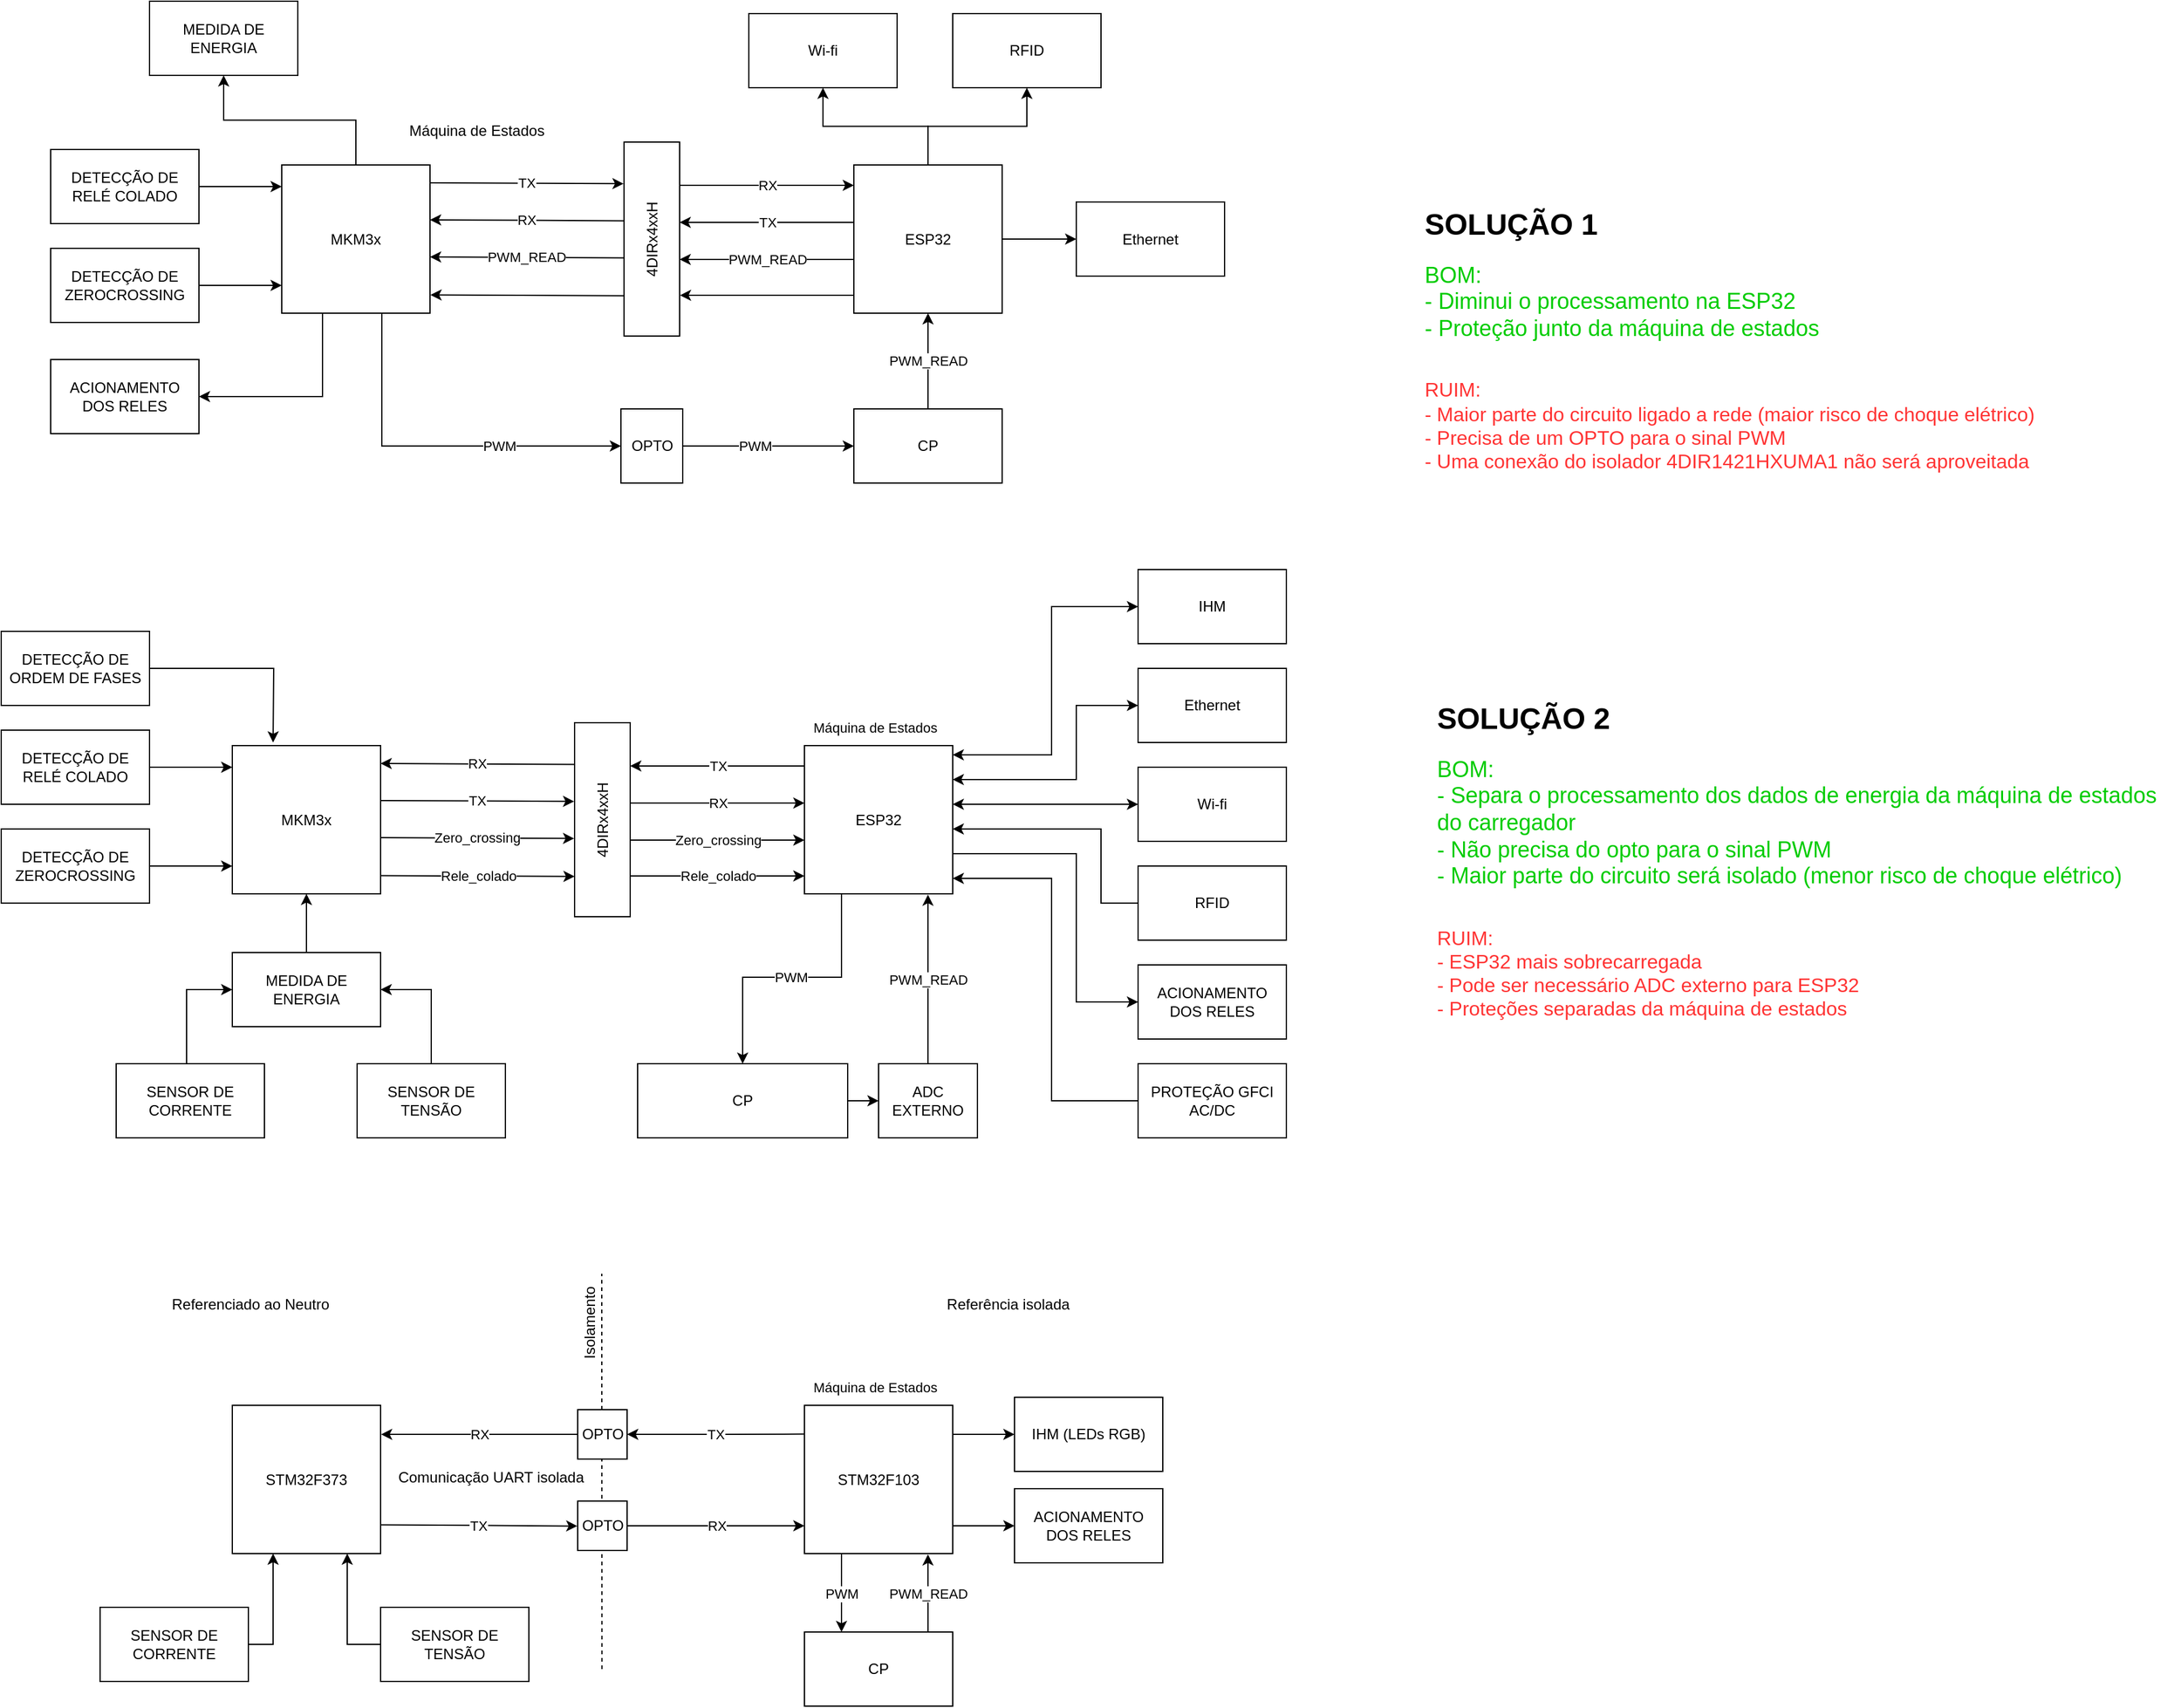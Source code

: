 <mxfile version="24.8.3">
  <diagram name="Página-1" id="tYM8kbquR9Sboo0CtD5Z">
    <mxGraphModel dx="3363" dy="1569" grid="1" gridSize="10" guides="1" tooltips="1" connect="1" arrows="1" fold="1" page="0" pageScale="1" pageWidth="827" pageHeight="1169" math="0" shadow="0">
      <root>
        <mxCell id="0" />
        <mxCell id="1" parent="0" />
        <mxCell id="tlA8jl-dxx9mtqlVM2M6-66" value="" style="endArrow=none;dashed=1;html=1;rounded=0;" edge="1" parent="1">
          <mxGeometry width="50" height="50" relative="1" as="geometry">
            <mxPoint x="346.16" y="1510" as="sourcePoint" />
            <mxPoint x="346" y="1190" as="targetPoint" />
          </mxGeometry>
        </mxCell>
        <mxCell id="5wawDYaMk-WUsct9DKJH-18" value="" style="endArrow=classic;html=1;rounded=0;entryX=0.131;entryY=0;entryDx=0;entryDy=0;entryPerimeter=0;exitX=1.003;exitY=0.977;exitDx=0;exitDy=0;exitPerimeter=0;" parent="1" edge="1">
          <mxGeometry width="50" height="50" relative="1" as="geometry">
            <mxPoint x="364" y="398.433" as="sourcePoint" />
            <mxPoint x="207.36" y="397.74" as="targetPoint" />
            <Array as="points">
              <mxPoint x="280" y="398" />
            </Array>
          </mxGeometry>
        </mxCell>
        <mxCell id="5wawDYaMk-WUsct9DKJH-60" style="edgeStyle=orthogonalEdgeStyle;rounded=0;orthogonalLoop=1;jettySize=auto;html=1;exitX=1;exitY=0.5;exitDx=0;exitDy=0;" parent="1" source="5wawDYaMk-WUsct9DKJH-47" target="5wawDYaMk-WUsct9DKJH-1" edge="1">
          <mxGeometry relative="1" as="geometry">
            <Array as="points">
              <mxPoint x="70" y="310" />
              <mxPoint x="70" y="310" />
            </Array>
          </mxGeometry>
        </mxCell>
        <mxCell id="5wawDYaMk-WUsct9DKJH-61" style="edgeStyle=orthogonalEdgeStyle;rounded=0;orthogonalLoop=1;jettySize=auto;html=1;exitX=1;exitY=0.5;exitDx=0;exitDy=0;" parent="1" source="5wawDYaMk-WUsct9DKJH-48" target="5wawDYaMk-WUsct9DKJH-1" edge="1">
          <mxGeometry relative="1" as="geometry">
            <Array as="points">
              <mxPoint x="60" y="390" />
              <mxPoint x="60" y="390" />
            </Array>
          </mxGeometry>
        </mxCell>
        <mxCell id="5wawDYaMk-WUsct9DKJH-91" style="edgeStyle=orthogonalEdgeStyle;rounded=0;orthogonalLoop=1;jettySize=auto;html=1;entryX=1;entryY=0.5;entryDx=0;entryDy=0;" parent="1" source="5wawDYaMk-WUsct9DKJH-1" target="5wawDYaMk-WUsct9DKJH-90" edge="1">
          <mxGeometry relative="1" as="geometry">
            <Array as="points">
              <mxPoint x="120" y="480" />
            </Array>
          </mxGeometry>
        </mxCell>
        <mxCell id="5wawDYaMk-WUsct9DKJH-116" style="edgeStyle=orthogonalEdgeStyle;rounded=0;orthogonalLoop=1;jettySize=auto;html=1;entryX=0.5;entryY=1;entryDx=0;entryDy=0;" parent="1" source="5wawDYaMk-WUsct9DKJH-1" target="5wawDYaMk-WUsct9DKJH-115" edge="1">
          <mxGeometry relative="1" as="geometry" />
        </mxCell>
        <mxCell id="5wawDYaMk-WUsct9DKJH-1" value="MKM3x" style="whiteSpace=wrap;html=1;aspect=fixed;" parent="1" vertex="1">
          <mxGeometry x="87" y="292.5" width="120" height="120" as="geometry" />
        </mxCell>
        <mxCell id="5wawDYaMk-WUsct9DKJH-3" value="4DIRx4xxH" style="rounded=0;whiteSpace=wrap;html=1;rotation=-90;" parent="1" vertex="1">
          <mxGeometry x="308" y="330" width="157" height="45" as="geometry" />
        </mxCell>
        <mxCell id="5wawDYaMk-WUsct9DKJH-101" style="edgeStyle=orthogonalEdgeStyle;rounded=0;orthogonalLoop=1;jettySize=auto;html=1;entryX=0.5;entryY=1;entryDx=0;entryDy=0;" parent="1" source="5wawDYaMk-WUsct9DKJH-5" target="5wawDYaMk-WUsct9DKJH-99" edge="1">
          <mxGeometry relative="1" as="geometry" />
        </mxCell>
        <mxCell id="5wawDYaMk-WUsct9DKJH-102" style="edgeStyle=orthogonalEdgeStyle;rounded=0;orthogonalLoop=1;jettySize=auto;html=1;" parent="1" source="5wawDYaMk-WUsct9DKJH-5" target="5wawDYaMk-WUsct9DKJH-96" edge="1">
          <mxGeometry relative="1" as="geometry" />
        </mxCell>
        <mxCell id="5wawDYaMk-WUsct9DKJH-103" style="edgeStyle=orthogonalEdgeStyle;rounded=0;orthogonalLoop=1;jettySize=auto;html=1;" parent="1" source="5wawDYaMk-WUsct9DKJH-5" target="5wawDYaMk-WUsct9DKJH-100" edge="1">
          <mxGeometry relative="1" as="geometry" />
        </mxCell>
        <mxCell id="5wawDYaMk-WUsct9DKJH-5" value="ESP32" style="whiteSpace=wrap;html=1;aspect=fixed;" parent="1" vertex="1">
          <mxGeometry x="550" y="292.5" width="120" height="120" as="geometry" />
        </mxCell>
        <mxCell id="5wawDYaMk-WUsct9DKJH-19" value="PWM_READ" style="endArrow=classic;html=1;rounded=0;entryX=0.131;entryY=0;entryDx=0;entryDy=0;entryPerimeter=0;exitX=1.003;exitY=0.977;exitDx=0;exitDy=0;exitPerimeter=0;" parent="1" edge="1">
          <mxGeometry width="50" height="50" relative="1" as="geometry">
            <mxPoint x="363.64" y="367.693" as="sourcePoint" />
            <mxPoint x="207.0" y="367.0" as="targetPoint" />
            <Array as="points" />
          </mxGeometry>
        </mxCell>
        <mxCell id="5wawDYaMk-WUsct9DKJH-20" value="TX" style="endArrow=classic;html=1;rounded=0;entryX=0.131;entryY=0;entryDx=0;entryDy=0;entryPerimeter=0;exitX=1.003;exitY=0.977;exitDx=0;exitDy=0;exitPerimeter=0;" parent="1" edge="1">
          <mxGeometry width="50" height="50" relative="1" as="geometry">
            <mxPoint x="207.0" y="307.0" as="sourcePoint" />
            <mxPoint x="363.64" y="307.693" as="targetPoint" />
            <Array as="points" />
          </mxGeometry>
        </mxCell>
        <mxCell id="5wawDYaMk-WUsct9DKJH-21" value="RX" style="endArrow=classic;html=1;rounded=0;entryX=0.131;entryY=0;entryDx=0;entryDy=0;entryPerimeter=0;exitX=1.003;exitY=0.977;exitDx=0;exitDy=0;exitPerimeter=0;" parent="1" edge="1">
          <mxGeometry width="50" height="50" relative="1" as="geometry">
            <mxPoint x="363.64" y="337.693" as="sourcePoint" />
            <mxPoint x="207.0" y="337.0" as="targetPoint" />
            <Array as="points">
              <mxPoint x="279.64" y="337.26" />
            </Array>
          </mxGeometry>
        </mxCell>
        <mxCell id="5wawDYaMk-WUsct9DKJH-27" value="" style="endArrow=classic;html=1;rounded=0;exitX=0.21;exitY=1.005;exitDx=0;exitDy=0;exitPerimeter=0;entryX=0.21;entryY=1.005;entryDx=0;entryDy=0;entryPerimeter=0;" parent="1" target="5wawDYaMk-WUsct9DKJH-3" edge="1">
          <mxGeometry width="50" height="50" relative="1" as="geometry">
            <mxPoint x="550" y="398" as="sourcePoint" />
            <mxPoint x="410" y="398" as="targetPoint" />
          </mxGeometry>
        </mxCell>
        <mxCell id="5wawDYaMk-WUsct9DKJH-28" value="PWM_READ" style="endArrow=classic;html=1;rounded=0;exitX=0.004;exitY=0.23;exitDx=0;exitDy=0;exitPerimeter=0;entryX=0.21;entryY=1.005;entryDx=0;entryDy=0;entryPerimeter=0;" parent="1" edge="1">
          <mxGeometry width="50" height="50" relative="1" as="geometry">
            <mxPoint x="550" y="369" as="sourcePoint" />
            <mxPoint x="409" y="369" as="targetPoint" />
          </mxGeometry>
        </mxCell>
        <mxCell id="5wawDYaMk-WUsct9DKJH-29" value="TX" style="endArrow=classic;html=1;rounded=0;exitX=0.004;exitY=0.23;exitDx=0;exitDy=0;exitPerimeter=0;entryX=0.21;entryY=1.005;entryDx=0;entryDy=0;entryPerimeter=0;" parent="1" edge="1">
          <mxGeometry width="50" height="50" relative="1" as="geometry">
            <mxPoint x="550" y="339" as="sourcePoint" />
            <mxPoint x="409" y="339" as="targetPoint" />
          </mxGeometry>
        </mxCell>
        <mxCell id="5wawDYaMk-WUsct9DKJH-30" value="RX" style="endArrow=classic;html=1;rounded=0;exitX=0.004;exitY=0.23;exitDx=0;exitDy=0;exitPerimeter=0;entryX=0.21;entryY=1.005;entryDx=0;entryDy=0;entryPerimeter=0;" parent="1" edge="1">
          <mxGeometry width="50" height="50" relative="1" as="geometry">
            <mxPoint x="409" y="309" as="sourcePoint" />
            <mxPoint x="550" y="309" as="targetPoint" />
          </mxGeometry>
        </mxCell>
        <mxCell id="5wawDYaMk-WUsct9DKJH-33" value="Máquina de Estados" style="text;html=1;align=center;verticalAlign=middle;whiteSpace=wrap;rounded=0;" parent="1" vertex="1">
          <mxGeometry x="180" y="250" width="130" height="30" as="geometry" />
        </mxCell>
        <mxCell id="5wawDYaMk-WUsct9DKJH-43" value="CP" style="rounded=0;whiteSpace=wrap;html=1;" parent="1" vertex="1">
          <mxGeometry x="550" y="490" width="120" height="60" as="geometry" />
        </mxCell>
        <mxCell id="5wawDYaMk-WUsct9DKJH-46" value="PWM_READ" style="endArrow=classic;html=1;rounded=0;exitX=0.5;exitY=0;exitDx=0;exitDy=0;entryX=0.5;entryY=1;entryDx=0;entryDy=0;" parent="1" source="5wawDYaMk-WUsct9DKJH-43" target="5wawDYaMk-WUsct9DKJH-5" edge="1">
          <mxGeometry width="50" height="50" relative="1" as="geometry">
            <mxPoint x="630" y="540" as="sourcePoint" />
            <mxPoint x="640" y="413" as="targetPoint" />
            <Array as="points">
              <mxPoint x="610" y="460" />
            </Array>
          </mxGeometry>
        </mxCell>
        <mxCell id="5wawDYaMk-WUsct9DKJH-47" value="DETECÇÃO DE RELÉ COLADO" style="rounded=0;whiteSpace=wrap;html=1;" parent="1" vertex="1">
          <mxGeometry x="-100" y="280" width="120" height="60" as="geometry" />
        </mxCell>
        <mxCell id="5wawDYaMk-WUsct9DKJH-48" value="DETECÇÃO DE ZEROCROSSING" style="rounded=0;whiteSpace=wrap;html=1;" parent="1" vertex="1">
          <mxGeometry x="-100" y="360" width="120" height="60" as="geometry" />
        </mxCell>
        <mxCell id="5wawDYaMk-WUsct9DKJH-53" value="" style="endArrow=classic;html=1;rounded=0;entryX=0;entryY=0.5;entryDx=0;entryDy=0;" parent="1" target="5wawDYaMk-WUsct9DKJH-54" edge="1">
          <mxGeometry width="50" height="50" relative="1" as="geometry">
            <mxPoint x="168" y="412.5" as="sourcePoint" />
            <mxPoint x="308" y="482.5" as="targetPoint" />
            <Array as="points">
              <mxPoint x="168" y="520" />
            </Array>
          </mxGeometry>
        </mxCell>
        <mxCell id="5wawDYaMk-WUsct9DKJH-55" value="PWM" style="edgeLabel;html=1;align=center;verticalAlign=middle;resizable=0;points=[];" parent="5wawDYaMk-WUsct9DKJH-53" vertex="1" connectable="0">
          <mxGeometry x="0.471" relative="1" as="geometry">
            <mxPoint x="-19" as="offset" />
          </mxGeometry>
        </mxCell>
        <mxCell id="5wawDYaMk-WUsct9DKJH-54" value="OPTO" style="rounded=0;whiteSpace=wrap;html=1;" parent="1" vertex="1">
          <mxGeometry x="361.5" y="490" width="50" height="60" as="geometry" />
        </mxCell>
        <mxCell id="5wawDYaMk-WUsct9DKJH-56" value="" style="endArrow=classic;html=1;rounded=0;exitX=1;exitY=0.5;exitDx=0;exitDy=0;entryX=0;entryY=0.5;entryDx=0;entryDy=0;" parent="1" source="5wawDYaMk-WUsct9DKJH-54" target="5wawDYaMk-WUsct9DKJH-43" edge="1">
          <mxGeometry width="50" height="50" relative="1" as="geometry">
            <mxPoint x="460" y="390" as="sourcePoint" />
            <mxPoint x="520" y="490" as="targetPoint" />
            <Array as="points" />
          </mxGeometry>
        </mxCell>
        <mxCell id="5wawDYaMk-WUsct9DKJH-57" value="PWM" style="edgeLabel;html=1;align=center;verticalAlign=middle;resizable=0;points=[];" parent="5wawDYaMk-WUsct9DKJH-56" vertex="1" connectable="0">
          <mxGeometry x="-0.344" y="1" relative="1" as="geometry">
            <mxPoint x="13" y="1" as="offset" />
          </mxGeometry>
        </mxCell>
        <mxCell id="5wawDYaMk-WUsct9DKJH-63" value="Rele_colado" style="endArrow=classic;html=1;rounded=0;entryX=0.131;entryY=0;entryDx=0;entryDy=0;entryPerimeter=0;exitX=1.003;exitY=0.977;exitDx=0;exitDy=0;exitPerimeter=0;" parent="1" edge="1">
          <mxGeometry width="50" height="50" relative="1" as="geometry">
            <mxPoint x="167.36" y="867.74" as="sourcePoint" />
            <mxPoint x="324" y="868.433" as="targetPoint" />
            <Array as="points" />
          </mxGeometry>
        </mxCell>
        <mxCell id="5wawDYaMk-WUsct9DKJH-64" style="edgeStyle=orthogonalEdgeStyle;rounded=0;orthogonalLoop=1;jettySize=auto;html=1;exitX=1;exitY=0.5;exitDx=0;exitDy=0;" parent="1" source="5wawDYaMk-WUsct9DKJH-79" target="5wawDYaMk-WUsct9DKJH-66" edge="1">
          <mxGeometry relative="1" as="geometry">
            <Array as="points">
              <mxPoint x="30" y="780" />
              <mxPoint x="30" y="780" />
            </Array>
          </mxGeometry>
        </mxCell>
        <mxCell id="5wawDYaMk-WUsct9DKJH-65" style="edgeStyle=orthogonalEdgeStyle;rounded=0;orthogonalLoop=1;jettySize=auto;html=1;exitX=1;exitY=0.5;exitDx=0;exitDy=0;" parent="1" source="5wawDYaMk-WUsct9DKJH-80" target="5wawDYaMk-WUsct9DKJH-66" edge="1">
          <mxGeometry relative="1" as="geometry">
            <Array as="points">
              <mxPoint x="20" y="860" />
              <mxPoint x="20" y="860" />
            </Array>
          </mxGeometry>
        </mxCell>
        <mxCell id="5wawDYaMk-WUsct9DKJH-118" style="edgeStyle=orthogonalEdgeStyle;rounded=0;orthogonalLoop=1;jettySize=auto;html=1;exitX=0.5;exitY=0;exitDx=0;exitDy=0;" parent="1" source="5wawDYaMk-WUsct9DKJH-117" target="5wawDYaMk-WUsct9DKJH-66" edge="1">
          <mxGeometry relative="1" as="geometry" />
        </mxCell>
        <mxCell id="5wawDYaMk-WUsct9DKJH-66" value="MKM3x" style="whiteSpace=wrap;html=1;aspect=fixed;" parent="1" vertex="1">
          <mxGeometry x="47" y="762.5" width="120" height="120" as="geometry" />
        </mxCell>
        <mxCell id="5wawDYaMk-WUsct9DKJH-67" value="4DIRx4xxH" style="rounded=0;whiteSpace=wrap;html=1;rotation=-90;" parent="1" vertex="1">
          <mxGeometry x="268" y="800" width="157" height="45" as="geometry" />
        </mxCell>
        <mxCell id="5wawDYaMk-WUsct9DKJH-93" style="edgeStyle=orthogonalEdgeStyle;rounded=0;orthogonalLoop=1;jettySize=auto;html=1;entryX=0;entryY=0.5;entryDx=0;entryDy=0;" parent="1" source="5wawDYaMk-WUsct9DKJH-68" target="5wawDYaMk-WUsct9DKJH-92" edge="1">
          <mxGeometry relative="1" as="geometry">
            <Array as="points">
              <mxPoint x="730" y="850" />
              <mxPoint x="730" y="970" />
            </Array>
          </mxGeometry>
        </mxCell>
        <mxCell id="5wawDYaMk-WUsct9DKJH-95" style="edgeStyle=orthogonalEdgeStyle;rounded=0;orthogonalLoop=1;jettySize=auto;html=1;exitX=0;exitY=0.5;exitDx=0;exitDy=0;" parent="1" source="5wawDYaMk-WUsct9DKJH-94" target="5wawDYaMk-WUsct9DKJH-68" edge="1">
          <mxGeometry relative="1" as="geometry">
            <Array as="points">
              <mxPoint x="750" y="890" />
              <mxPoint x="750" y="830" />
            </Array>
          </mxGeometry>
        </mxCell>
        <mxCell id="5wawDYaMk-WUsct9DKJH-107" style="edgeStyle=orthogonalEdgeStyle;rounded=0;orthogonalLoop=1;jettySize=auto;html=1;startArrow=classic;startFill=1;" parent="1" source="5wawDYaMk-WUsct9DKJH-68" target="5wawDYaMk-WUsct9DKJH-106" edge="1">
          <mxGeometry relative="1" as="geometry">
            <Array as="points">
              <mxPoint x="770" y="810" />
              <mxPoint x="770" y="810" />
            </Array>
          </mxGeometry>
        </mxCell>
        <mxCell id="5wawDYaMk-WUsct9DKJH-114" style="edgeStyle=orthogonalEdgeStyle;rounded=0;orthogonalLoop=1;jettySize=auto;html=1;entryX=0;entryY=0.5;entryDx=0;entryDy=0;startArrow=classic;startFill=1;" parent="1" source="5wawDYaMk-WUsct9DKJH-68" target="5wawDYaMk-WUsct9DKJH-113" edge="1">
          <mxGeometry relative="1" as="geometry">
            <Array as="points">
              <mxPoint x="730" y="790" />
              <mxPoint x="730" y="730" />
            </Array>
          </mxGeometry>
        </mxCell>
        <mxCell id="tlA8jl-dxx9mtqlVM2M6-10" style="edgeStyle=orthogonalEdgeStyle;rounded=0;orthogonalLoop=1;jettySize=auto;html=1;entryX=0;entryY=0.5;entryDx=0;entryDy=0;startArrow=classic;startFill=1;" edge="1" parent="1" source="5wawDYaMk-WUsct9DKJH-68" target="tlA8jl-dxx9mtqlVM2M6-9">
          <mxGeometry relative="1" as="geometry">
            <Array as="points">
              <mxPoint x="710" y="770" />
              <mxPoint x="710" y="650" />
            </Array>
          </mxGeometry>
        </mxCell>
        <mxCell id="tlA8jl-dxx9mtqlVM2M6-14" style="edgeStyle=orthogonalEdgeStyle;rounded=0;orthogonalLoop=1;jettySize=auto;html=1;exitX=0;exitY=0.5;exitDx=0;exitDy=0;" edge="1" parent="1" source="tlA8jl-dxx9mtqlVM2M6-13" target="5wawDYaMk-WUsct9DKJH-68">
          <mxGeometry relative="1" as="geometry">
            <Array as="points">
              <mxPoint x="710" y="1050" />
              <mxPoint x="710" y="870" />
            </Array>
          </mxGeometry>
        </mxCell>
        <mxCell id="tlA8jl-dxx9mtqlVM2M6-16" value="PWM" style="edgeStyle=orthogonalEdgeStyle;rounded=0;orthogonalLoop=1;jettySize=auto;html=1;entryX=0.5;entryY=0;entryDx=0;entryDy=0;" edge="1" parent="1" source="5wawDYaMk-WUsct9DKJH-68" target="5wawDYaMk-WUsct9DKJH-77">
          <mxGeometry relative="1" as="geometry">
            <Array as="points">
              <mxPoint x="540" y="950" />
              <mxPoint x="460" y="950" />
            </Array>
          </mxGeometry>
        </mxCell>
        <mxCell id="5wawDYaMk-WUsct9DKJH-68" value="ESP32" style="whiteSpace=wrap;html=1;aspect=fixed;" parent="1" vertex="1">
          <mxGeometry x="510" y="762.5" width="120" height="120" as="geometry" />
        </mxCell>
        <mxCell id="5wawDYaMk-WUsct9DKJH-69" value="Zero_crossing" style="endArrow=classic;html=1;rounded=0;entryX=0.131;entryY=0;entryDx=0;entryDy=0;entryPerimeter=0;exitX=1.003;exitY=0.977;exitDx=0;exitDy=0;exitPerimeter=0;" parent="1" edge="1">
          <mxGeometry width="50" height="50" relative="1" as="geometry">
            <mxPoint x="167.0" y="837" as="sourcePoint" />
            <mxPoint x="323.64" y="837.693" as="targetPoint" />
            <Array as="points" />
          </mxGeometry>
        </mxCell>
        <mxCell id="5wawDYaMk-WUsct9DKJH-70" value="RX" style="endArrow=classic;html=1;rounded=0;entryX=0.131;entryY=0;entryDx=0;entryDy=0;entryPerimeter=0;exitX=1.003;exitY=0.977;exitDx=0;exitDy=0;exitPerimeter=0;" parent="1" edge="1">
          <mxGeometry width="50" height="50" relative="1" as="geometry">
            <mxPoint x="323.64" y="777.693" as="sourcePoint" />
            <mxPoint x="167.0" y="777.0" as="targetPoint" />
            <Array as="points" />
          </mxGeometry>
        </mxCell>
        <mxCell id="5wawDYaMk-WUsct9DKJH-71" value="TX" style="endArrow=classic;html=1;rounded=0;entryX=0.131;entryY=0;entryDx=0;entryDy=0;entryPerimeter=0;exitX=1.003;exitY=0.977;exitDx=0;exitDy=0;exitPerimeter=0;" parent="1" edge="1">
          <mxGeometry width="50" height="50" relative="1" as="geometry">
            <mxPoint x="167.0" y="807.0" as="sourcePoint" />
            <mxPoint x="323.64" y="807.693" as="targetPoint" />
            <Array as="points">
              <mxPoint x="239.64" y="807.26" />
            </Array>
          </mxGeometry>
        </mxCell>
        <mxCell id="5wawDYaMk-WUsct9DKJH-72" value="Rele_colado" style="endArrow=classic;html=1;rounded=0;exitX=0.21;exitY=1.005;exitDx=0;exitDy=0;exitPerimeter=0;entryX=0.21;entryY=1.005;entryDx=0;entryDy=0;entryPerimeter=0;" parent="1" source="5wawDYaMk-WUsct9DKJH-67" edge="1">
          <mxGeometry width="50" height="50" relative="1" as="geometry">
            <mxPoint x="370" y="868" as="sourcePoint" />
            <mxPoint x="510" y="868" as="targetPoint" />
          </mxGeometry>
        </mxCell>
        <mxCell id="5wawDYaMk-WUsct9DKJH-73" value="Zero_crossing" style="endArrow=classic;html=1;rounded=0;exitX=0.004;exitY=0.23;exitDx=0;exitDy=0;exitPerimeter=0;entryX=0.21;entryY=1.005;entryDx=0;entryDy=0;entryPerimeter=0;" parent="1" edge="1">
          <mxGeometry width="50" height="50" relative="1" as="geometry">
            <mxPoint x="369" y="839" as="sourcePoint" />
            <mxPoint x="510" y="839" as="targetPoint" />
          </mxGeometry>
        </mxCell>
        <mxCell id="5wawDYaMk-WUsct9DKJH-74" value="RX" style="endArrow=classic;html=1;rounded=0;exitX=0.004;exitY=0.23;exitDx=0;exitDy=0;exitPerimeter=0;entryX=0.21;entryY=1.005;entryDx=0;entryDy=0;entryPerimeter=0;" parent="1" edge="1">
          <mxGeometry width="50" height="50" relative="1" as="geometry">
            <mxPoint x="369" y="809" as="sourcePoint" />
            <mxPoint x="510" y="809" as="targetPoint" />
          </mxGeometry>
        </mxCell>
        <mxCell id="5wawDYaMk-WUsct9DKJH-75" value="TX" style="endArrow=classic;html=1;rounded=0;exitX=0.004;exitY=0.23;exitDx=0;exitDy=0;exitPerimeter=0;entryX=0.21;entryY=1.005;entryDx=0;entryDy=0;entryPerimeter=0;" parent="1" edge="1">
          <mxGeometry width="50" height="50" relative="1" as="geometry">
            <mxPoint x="510" y="779" as="sourcePoint" />
            <mxPoint x="369" y="779" as="targetPoint" />
          </mxGeometry>
        </mxCell>
        <mxCell id="5wawDYaMk-WUsct9DKJH-76" value="&lt;font style=&quot;font-size: 11px;&quot;&gt;Máquina de Estados&lt;/font&gt;" style="text;html=1;align=center;verticalAlign=middle;whiteSpace=wrap;rounded=0;" parent="1" vertex="1">
          <mxGeometry x="505" y="732.5" width="125" height="30" as="geometry" />
        </mxCell>
        <mxCell id="5wawDYaMk-WUsct9DKJH-77" value="CP" style="rounded=0;whiteSpace=wrap;html=1;" parent="1" vertex="1">
          <mxGeometry x="375" y="1020" width="170" height="60" as="geometry" />
        </mxCell>
        <mxCell id="5wawDYaMk-WUsct9DKJH-79" value="DETECÇÃO DE RELÉ COLADO" style="rounded=0;whiteSpace=wrap;html=1;" parent="1" vertex="1">
          <mxGeometry x="-140" y="750" width="120" height="60" as="geometry" />
        </mxCell>
        <mxCell id="5wawDYaMk-WUsct9DKJH-80" value="DETECÇÃO DE ZEROCROSSING" style="rounded=0;whiteSpace=wrap;html=1;" parent="1" vertex="1">
          <mxGeometry x="-140" y="830" width="120" height="60" as="geometry" />
        </mxCell>
        <mxCell id="5wawDYaMk-WUsct9DKJH-90" value="ACIONAMENTO DOS RELES" style="rounded=0;whiteSpace=wrap;html=1;" parent="1" vertex="1">
          <mxGeometry x="-100" y="450" width="120" height="60" as="geometry" />
        </mxCell>
        <mxCell id="5wawDYaMk-WUsct9DKJH-92" value="ACIONAMENTO DOS RELES" style="rounded=0;whiteSpace=wrap;html=1;" parent="1" vertex="1">
          <mxGeometry x="780" y="940" width="120" height="60" as="geometry" />
        </mxCell>
        <mxCell id="5wawDYaMk-WUsct9DKJH-94" value="RFID" style="rounded=0;whiteSpace=wrap;html=1;" parent="1" vertex="1">
          <mxGeometry x="780" y="860" width="120" height="60" as="geometry" />
        </mxCell>
        <mxCell id="5wawDYaMk-WUsct9DKJH-96" value="RFID" style="rounded=0;whiteSpace=wrap;html=1;" parent="1" vertex="1">
          <mxGeometry x="630" y="170" width="120" height="60" as="geometry" />
        </mxCell>
        <mxCell id="5wawDYaMk-WUsct9DKJH-99" value="Wi-fi" style="rounded=0;whiteSpace=wrap;html=1;" parent="1" vertex="1">
          <mxGeometry x="465" y="170" width="120" height="60" as="geometry" />
        </mxCell>
        <mxCell id="5wawDYaMk-WUsct9DKJH-100" value="Ethernet" style="rounded=0;whiteSpace=wrap;html=1;" parent="1" vertex="1">
          <mxGeometry x="730" y="322.5" width="120" height="60" as="geometry" />
        </mxCell>
        <mxCell id="5wawDYaMk-WUsct9DKJH-106" value="Wi-fi" style="rounded=0;whiteSpace=wrap;html=1;" parent="1" vertex="1">
          <mxGeometry x="780" y="780" width="120" height="60" as="geometry" />
        </mxCell>
        <mxCell id="5wawDYaMk-WUsct9DKJH-111" value="&lt;h1 style=&quot;margin-top: 0px;&quot;&gt;SOLUÇÃO 1&lt;/h1&gt;&lt;div&gt;&lt;font color=&quot;#00cc00&quot; style=&quot;font-size: 18px;&quot;&gt;BOM:&lt;/font&gt;&lt;/div&gt;&lt;div&gt;&lt;font color=&quot;#00cc00&quot; style=&quot;font-size: 18px;&quot;&gt;- Diminui o processamento na ESP32&lt;/font&gt;&lt;/div&gt;&lt;div&gt;&lt;font color=&quot;#00cc00&quot; style=&quot;font-size: 18px;&quot;&gt;- Proteção junto da máquina de estados&lt;/font&gt;&lt;/div&gt;&lt;div&gt;&lt;br&gt;&lt;/div&gt;&lt;div&gt;&lt;br&gt;&lt;/div&gt;&lt;div&gt;&lt;font color=&quot;#ff3333&quot; size=&quot;3&quot;&gt;RUIM:&lt;/font&gt;&lt;/div&gt;&lt;div&gt;&lt;font color=&quot;#ff3333&quot; size=&quot;3&quot;&gt;- Maior parte do circuito ligado a rede (maior risco de choque elétrico)&lt;/font&gt;&lt;/div&gt;&lt;div&gt;&lt;font color=&quot;#ff3333&quot; size=&quot;3&quot;&gt;- Precisa de um OPTO para o sinal PWM&lt;/font&gt;&lt;/div&gt;&lt;div&gt;&lt;font color=&quot;#ff3333&quot; size=&quot;3&quot;&gt;- Uma conexão do isolador&amp;nbsp;&lt;/font&gt;&lt;span style=&quot;background-color: initial;&quot;&gt;&lt;font size=&quot;3&quot; color=&quot;#ff3333&quot;&gt;4DIR1421HXUMA1 não será aproveitada&lt;/font&gt;&lt;/span&gt;&lt;/div&gt;&lt;p&gt;&lt;br&gt;&lt;/p&gt;" style="text;html=1;whiteSpace=wrap;overflow=hidden;rounded=0;" parent="1" vertex="1">
          <mxGeometry x="1010" y="320" width="603" height="310" as="geometry" />
        </mxCell>
        <mxCell id="5wawDYaMk-WUsct9DKJH-112" value="&lt;h1 style=&quot;margin-top: 0px;&quot;&gt;SOLUÇÃO 2&lt;/h1&gt;&lt;div&gt;&lt;font color=&quot;#00cc00&quot; style=&quot;font-size: 18px;&quot;&gt;BOM:&lt;/font&gt;&lt;/div&gt;&lt;div&gt;&lt;span style=&quot;font-size: 18px;&quot;&gt;&lt;font color=&quot;#00cc00&quot;&gt;- Separa o processamento dos dados de energia da máquina de estados do carregador&lt;/font&gt;&lt;/span&gt;&lt;/div&gt;&lt;div&gt;&lt;span style=&quot;font-size: 18px;&quot;&gt;&lt;font color=&quot;#00cc00&quot;&gt;- Não precisa do opto para o sinal PWM&lt;/font&gt;&lt;/span&gt;&lt;/div&gt;&lt;div&gt;&lt;span style=&quot;font-size: 18px;&quot;&gt;&lt;font color=&quot;#00cc00&quot;&gt;- Maior parte do circuito será isolado (menor risco de choque elétrico)&lt;/font&gt;&lt;/span&gt;&lt;/div&gt;&lt;div&gt;&lt;br&gt;&lt;/div&gt;&lt;div&gt;&lt;br&gt;&lt;/div&gt;&lt;div&gt;&lt;font color=&quot;#ff3333&quot; size=&quot;3&quot;&gt;RUIM:&lt;/font&gt;&lt;/div&gt;&lt;div&gt;&lt;font color=&quot;#ff3333&quot; size=&quot;3&quot;&gt;- ESP32 mais sobrecarregada&lt;/font&gt;&lt;/div&gt;&lt;div&gt;&lt;font color=&quot;#ff3333&quot; size=&quot;3&quot;&gt;- Pode ser necessário ADC externo para ESP32&lt;/font&gt;&lt;/div&gt;&lt;div&gt;&lt;font color=&quot;#ff3333&quot; size=&quot;3&quot;&gt;- Proteções separadas da máquina de estados&lt;/font&gt;&lt;/div&gt;&lt;p&gt;&lt;br&gt;&lt;/p&gt;" style="text;html=1;whiteSpace=wrap;overflow=hidden;rounded=0;" parent="1" vertex="1">
          <mxGeometry x="1020" y="720" width="603" height="310" as="geometry" />
        </mxCell>
        <mxCell id="5wawDYaMk-WUsct9DKJH-113" value="Ethernet" style="rounded=0;whiteSpace=wrap;html=1;" parent="1" vertex="1">
          <mxGeometry x="780" y="700" width="120" height="60" as="geometry" />
        </mxCell>
        <mxCell id="5wawDYaMk-WUsct9DKJH-115" value="MEDIDA DE ENERGIA" style="rounded=0;whiteSpace=wrap;html=1;" parent="1" vertex="1">
          <mxGeometry x="-20" y="160" width="120" height="60" as="geometry" />
        </mxCell>
        <mxCell id="tlA8jl-dxx9mtqlVM2M6-3" style="edgeStyle=orthogonalEdgeStyle;rounded=0;orthogonalLoop=1;jettySize=auto;html=1;" edge="1" parent="1" source="tlA8jl-dxx9mtqlVM2M6-2" target="5wawDYaMk-WUsct9DKJH-117">
          <mxGeometry relative="1" as="geometry">
            <Array as="points">
              <mxPoint x="10" y="960" />
            </Array>
          </mxGeometry>
        </mxCell>
        <mxCell id="tlA8jl-dxx9mtqlVM2M6-4" style="edgeStyle=orthogonalEdgeStyle;rounded=0;orthogonalLoop=1;jettySize=auto;html=1;exitX=0.5;exitY=0;exitDx=0;exitDy=0;" edge="1" parent="1" source="tlA8jl-dxx9mtqlVM2M6-1" target="5wawDYaMk-WUsct9DKJH-117">
          <mxGeometry relative="1" as="geometry">
            <Array as="points">
              <mxPoint x="208" y="960" />
            </Array>
          </mxGeometry>
        </mxCell>
        <mxCell id="5wawDYaMk-WUsct9DKJH-117" value="MEDIDA DE ENERGIA" style="rounded=0;whiteSpace=wrap;html=1;" parent="1" vertex="1">
          <mxGeometry x="47" y="930" width="120" height="60" as="geometry" />
        </mxCell>
        <mxCell id="tlA8jl-dxx9mtqlVM2M6-1" value="SENSOR DE TENSÃO" style="rounded=0;whiteSpace=wrap;html=1;" vertex="1" parent="1">
          <mxGeometry x="148" y="1020" width="120" height="60" as="geometry" />
        </mxCell>
        <mxCell id="tlA8jl-dxx9mtqlVM2M6-2" value="SENSOR DE CORRENTE" style="rounded=0;whiteSpace=wrap;html=1;" vertex="1" parent="1">
          <mxGeometry x="-47" y="1020" width="120" height="60" as="geometry" />
        </mxCell>
        <mxCell id="tlA8jl-dxx9mtqlVM2M6-5" value="ADC EXTERNO" style="rounded=0;whiteSpace=wrap;html=1;" vertex="1" parent="1">
          <mxGeometry x="570" y="1020" width="80" height="60" as="geometry" />
        </mxCell>
        <mxCell id="tlA8jl-dxx9mtqlVM2M6-9" value="IHM" style="rounded=0;whiteSpace=wrap;html=1;" vertex="1" parent="1">
          <mxGeometry x="780" y="620" width="120" height="60" as="geometry" />
        </mxCell>
        <mxCell id="tlA8jl-dxx9mtqlVM2M6-12" style="edgeStyle=orthogonalEdgeStyle;rounded=0;orthogonalLoop=1;jettySize=auto;html=1;" edge="1" parent="1" source="tlA8jl-dxx9mtqlVM2M6-11">
          <mxGeometry relative="1" as="geometry">
            <mxPoint x="80" y="760" as="targetPoint" />
          </mxGeometry>
        </mxCell>
        <mxCell id="tlA8jl-dxx9mtqlVM2M6-11" value="DETECÇÃO DE ORDEM DE FASES" style="rounded=0;whiteSpace=wrap;html=1;" vertex="1" parent="1">
          <mxGeometry x="-140" y="670" width="120" height="60" as="geometry" />
        </mxCell>
        <mxCell id="tlA8jl-dxx9mtqlVM2M6-13" value="PROTEÇÃO GFCI AC/DC" style="rounded=0;whiteSpace=wrap;html=1;" vertex="1" parent="1">
          <mxGeometry x="780" y="1020" width="120" height="60" as="geometry" />
        </mxCell>
        <mxCell id="tlA8jl-dxx9mtqlVM2M6-17" style="edgeStyle=orthogonalEdgeStyle;rounded=0;orthogonalLoop=1;jettySize=auto;html=1;entryX=0;entryY=0.5;entryDx=0;entryDy=0;" edge="1" parent="1" source="5wawDYaMk-WUsct9DKJH-77" target="tlA8jl-dxx9mtqlVM2M6-5">
          <mxGeometry relative="1" as="geometry" />
        </mxCell>
        <mxCell id="tlA8jl-dxx9mtqlVM2M6-18" value="PWM_READ" style="edgeStyle=orthogonalEdgeStyle;rounded=0;orthogonalLoop=1;jettySize=auto;html=1;entryX=0.833;entryY=1.005;entryDx=0;entryDy=0;entryPerimeter=0;" edge="1" parent="1" source="tlA8jl-dxx9mtqlVM2M6-5" target="5wawDYaMk-WUsct9DKJH-68">
          <mxGeometry x="-0.005" relative="1" as="geometry">
            <mxPoint x="607" y="890" as="targetPoint" />
            <Array as="points" />
            <mxPoint as="offset" />
          </mxGeometry>
        </mxCell>
        <mxCell id="tlA8jl-dxx9mtqlVM2M6-23" value="STM32F373" style="whiteSpace=wrap;html=1;aspect=fixed;" vertex="1" parent="1">
          <mxGeometry x="47" y="1296.5" width="120" height="120" as="geometry" />
        </mxCell>
        <mxCell id="tlA8jl-dxx9mtqlVM2M6-31" value="PWM" style="edgeStyle=orthogonalEdgeStyle;rounded=0;orthogonalLoop=1;jettySize=auto;html=1;entryX=0.25;entryY=0;entryDx=0;entryDy=0;" edge="1" parent="1" source="tlA8jl-dxx9mtqlVM2M6-32" target="tlA8jl-dxx9mtqlVM2M6-41">
          <mxGeometry relative="1" as="geometry">
            <Array as="points">
              <mxPoint x="540" y="1450" />
              <mxPoint x="540" y="1450" />
            </Array>
          </mxGeometry>
        </mxCell>
        <mxCell id="tlA8jl-dxx9mtqlVM2M6-64" style="edgeStyle=orthogonalEdgeStyle;rounded=0;orthogonalLoop=1;jettySize=auto;html=1;" edge="1" parent="1" source="tlA8jl-dxx9mtqlVM2M6-32" target="tlA8jl-dxx9mtqlVM2M6-54">
          <mxGeometry relative="1" as="geometry">
            <Array as="points">
              <mxPoint x="670" y="1320" />
              <mxPoint x="670" y="1320" />
            </Array>
          </mxGeometry>
        </mxCell>
        <mxCell id="tlA8jl-dxx9mtqlVM2M6-65" style="edgeStyle=orthogonalEdgeStyle;rounded=0;orthogonalLoop=1;jettySize=auto;html=1;entryX=0;entryY=0.5;entryDx=0;entryDy=0;" edge="1" parent="1" source="tlA8jl-dxx9mtqlVM2M6-32" target="tlA8jl-dxx9mtqlVM2M6-44">
          <mxGeometry relative="1" as="geometry">
            <Array as="points">
              <mxPoint x="640" y="1394" />
              <mxPoint x="640" y="1394" />
            </Array>
          </mxGeometry>
        </mxCell>
        <mxCell id="tlA8jl-dxx9mtqlVM2M6-32" value="STM32F103" style="whiteSpace=wrap;html=1;aspect=fixed;" vertex="1" parent="1">
          <mxGeometry x="510" y="1296.5" width="120" height="120" as="geometry" />
        </mxCell>
        <mxCell id="tlA8jl-dxx9mtqlVM2M6-34" value="RX" style="endArrow=classic;html=1;rounded=0;entryX=1.003;entryY=0.196;entryDx=0;entryDy=0;entryPerimeter=0;exitX=0;exitY=0.5;exitDx=0;exitDy=0;" edge="1" parent="1" source="tlA8jl-dxx9mtqlVM2M6-61" target="tlA8jl-dxx9mtqlVM2M6-23">
          <mxGeometry width="50" height="50" relative="1" as="geometry">
            <mxPoint x="323.64" y="1311.693" as="sourcePoint" />
            <mxPoint x="167.0" y="1311" as="targetPoint" />
            <Array as="points">
              <mxPoint x="250" y="1320" />
            </Array>
          </mxGeometry>
        </mxCell>
        <mxCell id="tlA8jl-dxx9mtqlVM2M6-35" value="TX" style="endArrow=classic;html=1;rounded=0;entryX=-0.007;entryY=0.506;entryDx=0;entryDy=0;entryPerimeter=0;exitX=1.003;exitY=0.977;exitDx=0;exitDy=0;exitPerimeter=0;" edge="1" parent="1" target="tlA8jl-dxx9mtqlVM2M6-63">
          <mxGeometry width="50" height="50" relative="1" as="geometry">
            <mxPoint x="167.0" y="1393.31" as="sourcePoint" />
            <mxPoint x="323.64" y="1394.003" as="targetPoint" />
            <Array as="points">
              <mxPoint x="239.64" y="1393.57" />
            </Array>
          </mxGeometry>
        </mxCell>
        <mxCell id="tlA8jl-dxx9mtqlVM2M6-38" value="RX" style="endArrow=classic;html=1;rounded=0;exitX=1;exitY=0.5;exitDx=0;exitDy=0;entryX=0.21;entryY=1.005;entryDx=0;entryDy=0;entryPerimeter=0;" edge="1" parent="1" source="tlA8jl-dxx9mtqlVM2M6-63">
          <mxGeometry width="50" height="50" relative="1" as="geometry">
            <mxPoint x="369" y="1394" as="sourcePoint" />
            <mxPoint x="510" y="1394" as="targetPoint" />
          </mxGeometry>
        </mxCell>
        <mxCell id="tlA8jl-dxx9mtqlVM2M6-39" value="TX" style="endArrow=classic;html=1;rounded=0;exitX=0.003;exitY=0.194;exitDx=0;exitDy=0;exitPerimeter=0;entryX=1;entryY=0.5;entryDx=0;entryDy=0;" edge="1" parent="1" source="tlA8jl-dxx9mtqlVM2M6-32" target="tlA8jl-dxx9mtqlVM2M6-61">
          <mxGeometry width="50" height="50" relative="1" as="geometry">
            <mxPoint x="510" y="1313" as="sourcePoint" />
            <mxPoint x="370" y="1320" as="targetPoint" />
            <Array as="points">
              <mxPoint x="440" y="1320" />
            </Array>
          </mxGeometry>
        </mxCell>
        <mxCell id="tlA8jl-dxx9mtqlVM2M6-40" value="&lt;font style=&quot;font-size: 11px;&quot;&gt;Máquina de Estados&lt;/font&gt;" style="text;html=1;align=center;verticalAlign=middle;whiteSpace=wrap;rounded=0;" vertex="1" parent="1">
          <mxGeometry x="505" y="1266.5" width="125" height="30" as="geometry" />
        </mxCell>
        <mxCell id="tlA8jl-dxx9mtqlVM2M6-41" value="CP" style="rounded=0;whiteSpace=wrap;html=1;" vertex="1" parent="1">
          <mxGeometry x="510" y="1480" width="120" height="60" as="geometry" />
        </mxCell>
        <mxCell id="tlA8jl-dxx9mtqlVM2M6-44" value="ACIONAMENTO DOS RELES" style="rounded=0;whiteSpace=wrap;html=1;" vertex="1" parent="1">
          <mxGeometry x="680" y="1364" width="120" height="60" as="geometry" />
        </mxCell>
        <mxCell id="tlA8jl-dxx9mtqlVM2M6-48" style="edgeStyle=orthogonalEdgeStyle;rounded=0;orthogonalLoop=1;jettySize=auto;html=1;" edge="1" parent="1" source="tlA8jl-dxx9mtqlVM2M6-52" target="tlA8jl-dxx9mtqlVM2M6-23">
          <mxGeometry relative="1" as="geometry">
            <Array as="points">
              <mxPoint x="80" y="1490" />
            </Array>
            <mxPoint x="47" y="1465" as="targetPoint" />
          </mxGeometry>
        </mxCell>
        <mxCell id="tlA8jl-dxx9mtqlVM2M6-49" style="edgeStyle=orthogonalEdgeStyle;rounded=0;orthogonalLoop=1;jettySize=auto;html=1;" edge="1" parent="1" source="tlA8jl-dxx9mtqlVM2M6-51" target="tlA8jl-dxx9mtqlVM2M6-23">
          <mxGeometry relative="1" as="geometry">
            <Array as="points">
              <mxPoint x="140" y="1490" />
            </Array>
            <mxPoint x="140" y="1430" as="targetPoint" />
          </mxGeometry>
        </mxCell>
        <mxCell id="tlA8jl-dxx9mtqlVM2M6-51" value="SENSOR DE TENSÃO" style="rounded=0;whiteSpace=wrap;html=1;" vertex="1" parent="1">
          <mxGeometry x="167" y="1460" width="120" height="60" as="geometry" />
        </mxCell>
        <mxCell id="tlA8jl-dxx9mtqlVM2M6-52" value="SENSOR DE CORRENTE" style="rounded=0;whiteSpace=wrap;html=1;" vertex="1" parent="1">
          <mxGeometry x="-60" y="1460" width="120" height="60" as="geometry" />
        </mxCell>
        <mxCell id="tlA8jl-dxx9mtqlVM2M6-54" value="IHM (LEDs RGB)" style="rounded=0;whiteSpace=wrap;html=1;" vertex="1" parent="1">
          <mxGeometry x="680" y="1290" width="120" height="60" as="geometry" />
        </mxCell>
        <mxCell id="tlA8jl-dxx9mtqlVM2M6-59" value="PWM_READ" style="edgeStyle=orthogonalEdgeStyle;rounded=0;orthogonalLoop=1;jettySize=auto;html=1;entryX=0.833;entryY=1.005;entryDx=0;entryDy=0;entryPerimeter=0;" edge="1" parent="1" target="tlA8jl-dxx9mtqlVM2M6-32">
          <mxGeometry x="-0.005" relative="1" as="geometry">
            <mxPoint x="607" y="1424" as="targetPoint" />
            <Array as="points">
              <mxPoint x="610" y="1480" />
            </Array>
            <mxPoint as="offset" />
            <mxPoint x="610" y="1480" as="sourcePoint" />
          </mxGeometry>
        </mxCell>
        <mxCell id="tlA8jl-dxx9mtqlVM2M6-61" value="OPTO" style="rounded=0;whiteSpace=wrap;html=1;" vertex="1" parent="1">
          <mxGeometry x="326.5" y="1300" width="40" height="40" as="geometry" />
        </mxCell>
        <mxCell id="tlA8jl-dxx9mtqlVM2M6-63" value="OPTO" style="rounded=0;whiteSpace=wrap;html=1;" vertex="1" parent="1">
          <mxGeometry x="326.5" y="1374" width="40" height="40" as="geometry" />
        </mxCell>
        <mxCell id="tlA8jl-dxx9mtqlVM2M6-67" value="Isolamento" style="text;html=1;align=center;verticalAlign=middle;whiteSpace=wrap;rounded=0;rotation=-90;" vertex="1" parent="1">
          <mxGeometry x="306.5" y="1210" width="60" height="40" as="geometry" />
        </mxCell>
        <mxCell id="tlA8jl-dxx9mtqlVM2M6-68" value="Referenciado ao Neutro&amp;nbsp;" style="text;html=1;align=center;verticalAlign=middle;whiteSpace=wrap;rounded=0;" vertex="1" parent="1">
          <mxGeometry x="-20" y="1200" width="167" height="30" as="geometry" />
        </mxCell>
        <mxCell id="tlA8jl-dxx9mtqlVM2M6-69" value="Referência isolada" style="text;html=1;align=center;verticalAlign=middle;whiteSpace=wrap;rounded=0;" vertex="1" parent="1">
          <mxGeometry x="600" y="1200" width="150" height="30" as="geometry" />
        </mxCell>
        <mxCell id="tlA8jl-dxx9mtqlVM2M6-71" value="Comunicação UART isolada" style="text;html=1;align=center;verticalAlign=middle;whiteSpace=wrap;rounded=0;" vertex="1" parent="1">
          <mxGeometry x="160" y="1340" width="193" height="30" as="geometry" />
        </mxCell>
      </root>
    </mxGraphModel>
  </diagram>
</mxfile>
